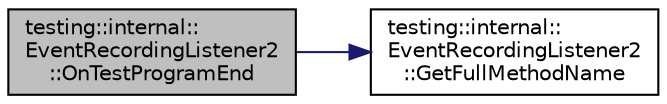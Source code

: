digraph "testing::internal::EventRecordingListener2::OnTestProgramEnd"
{
 // LATEX_PDF_SIZE
  bgcolor="transparent";
  edge [fontname="Helvetica",fontsize="10",labelfontname="Helvetica",labelfontsize="10"];
  node [fontname="Helvetica",fontsize="10",shape=record];
  rankdir="LR";
  Node1 [label="testing::internal::\lEventRecordingListener2\l::OnTestProgramEnd",height=0.2,width=0.4,color="black", fillcolor="grey75", style="filled", fontcolor="black",tooltip=" "];
  Node1 -> Node2 [color="midnightblue",fontsize="10",style="solid",fontname="Helvetica"];
  Node2 [label="testing::internal::\lEventRecordingListener2\l::GetFullMethodName",height=0.2,width=0.4,color="black",URL="$classtesting_1_1internal_1_1EventRecordingListener2.html#afa16bea3294a90f99593eb65b15c74ff",tooltip=" "];
}

